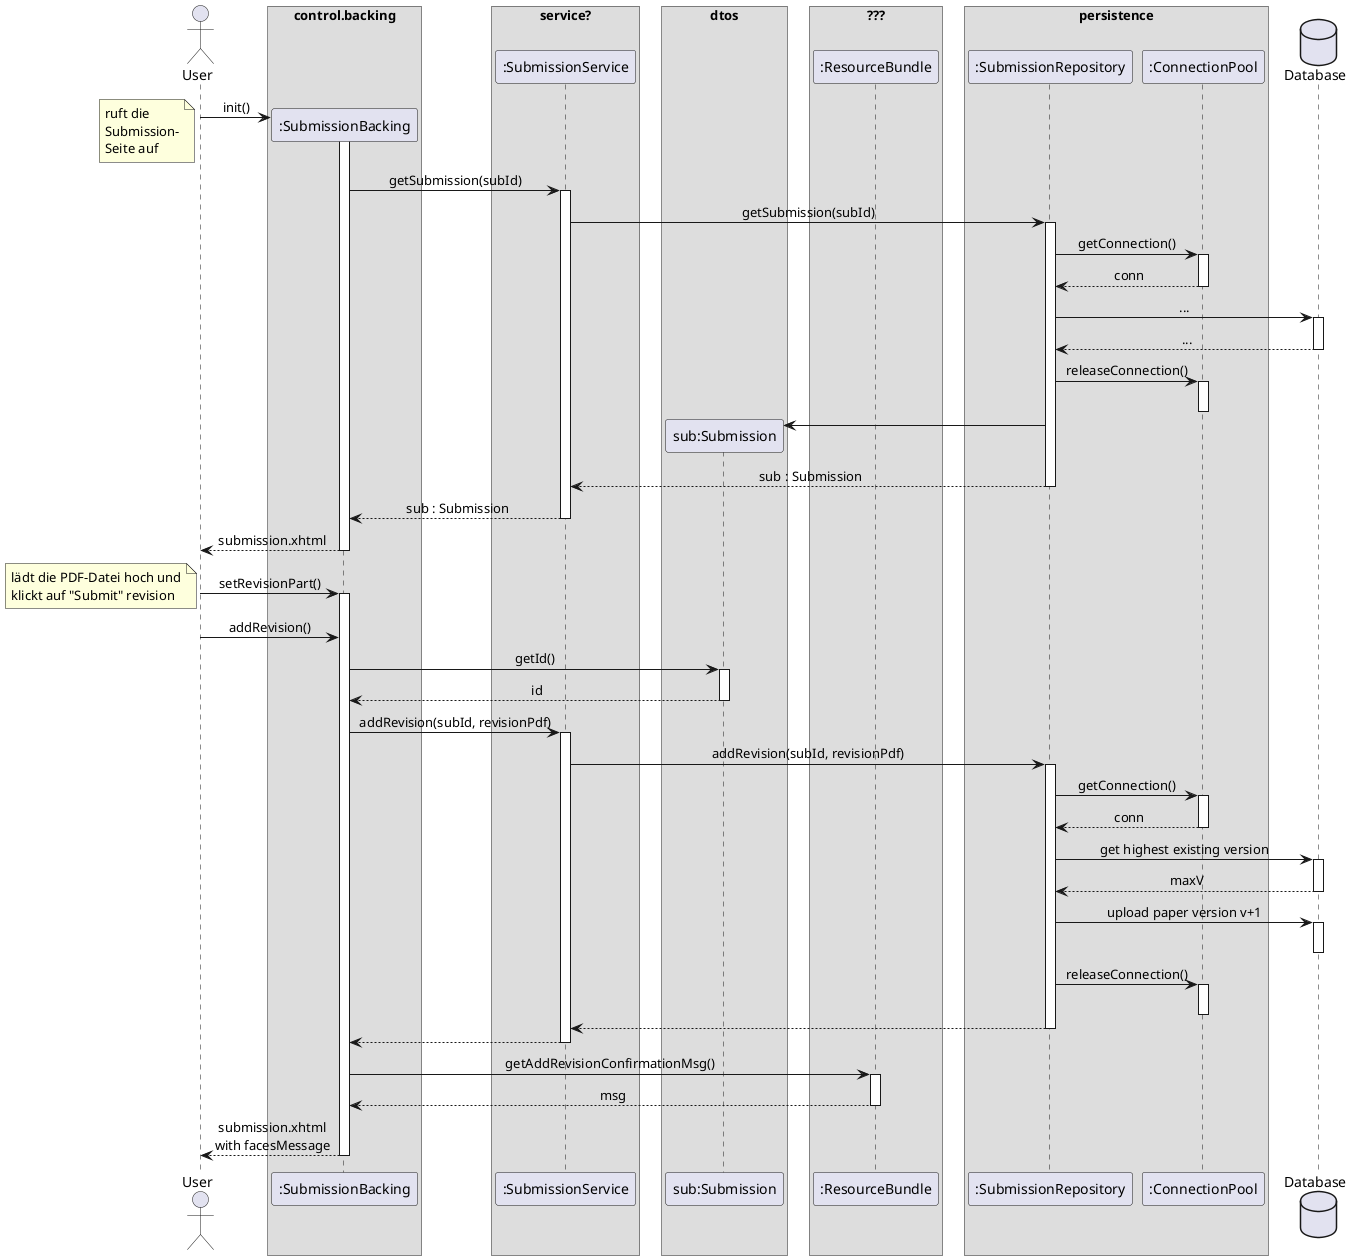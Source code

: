 @startuml
'https://plantuml.com/sequence-diagram

'!theme aws-orange
skinparam sequenceMessageAlign center
skinparam BoxPadding 10
'autonumber
'autoactivate on
'hide footbox

actor User as user

box "control.backing"
    participant ":SubmissionBacking" as subBacking
end box
box "service?"
    participant ":SubmissionService" as subService
end box
box "dtos"
    participant "sub:Submission" as sub
end box
box "???"
    participant ":ResourceBundle" as rscBundle
end box
box persistence
    participant ":SubmissionRepository" as subRepo
    participant ":ConnectionPool" as connPool
end box
database "Database" as db

user -> subBacking ** : init()
note left
    ruft die
    Submission-
    Seite auf
end note
activate subBacking
    subBacking -> subService : getSubmission(subId)
    activate subService
        subService -> subRepo : getSubmission(subId)
        activate subRepo
            subRepo -> connPool : getConnection()
            activate connPool
            return conn
            subRepo -> db : ...
            activate db
                return ...
                subRepo -> connPool : releaseConnection()
                    activate connPool
                    deactivate connPool
                create sub
                subRepo -> sub
        return sub : Submission
    return sub : Submission
return submission.xhtml

user -> subBacking : setRevisionPart()
activate subBacking
    note left
        lädt die PDF-Datei hoch und
        klickt auf "Submit" revision
    end note
    user -> subBacking : addRevision()
    subBacking -> sub : getId()
    activate sub
    return id

    subBacking -> subService : addRevision(subId, revisionPdf)
    activate subService
        subService -> subRepo : addRevision(subId, revisionPdf)
        activate subRepo
            subRepo -> connPool : getConnection()
            activate connPool
            return conn
            subRepo -> db : get highest existing version
            activate db
            return maxV
            subRepo -> db : upload paper version v+1
            activate db
            deactivate db
            subRepo -> connPool : releaseConnection()
            activate connPool
            deactivate connPool
        return
    return

    subBacking -> rscBundle : getAddRevisionConfirmationMsg()
    activate rscBundle
    return msg

return submission.xhtml\nwith facesMessage




@enduml